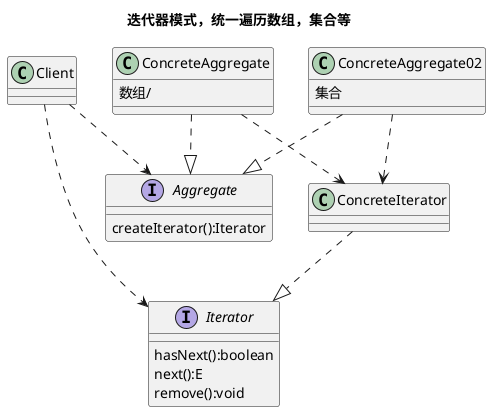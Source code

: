 @startuml

title:迭代器模式，统一遍历数组，集合等

interface Iterator{
    hasNext():boolean
    next():E
    remove():void
}

class ConcreteIterator

ConcreteIterator ..|> Iterator

interface Aggregate{
    createIterator():Iterator
}

class ConcreteAggregate{
    数组/
}

class ConcreteAggregate02{
    集合
}

ConcreteAggregate ..|> Aggregate
ConcreteAggregate02 ..|> Aggregate

ConcreteAggregate  ..> ConcreteIterator
ConcreteAggregate02  ..> ConcreteIterator

class Client
Client ..> Aggregate
Client ..> Iterator
@enduml